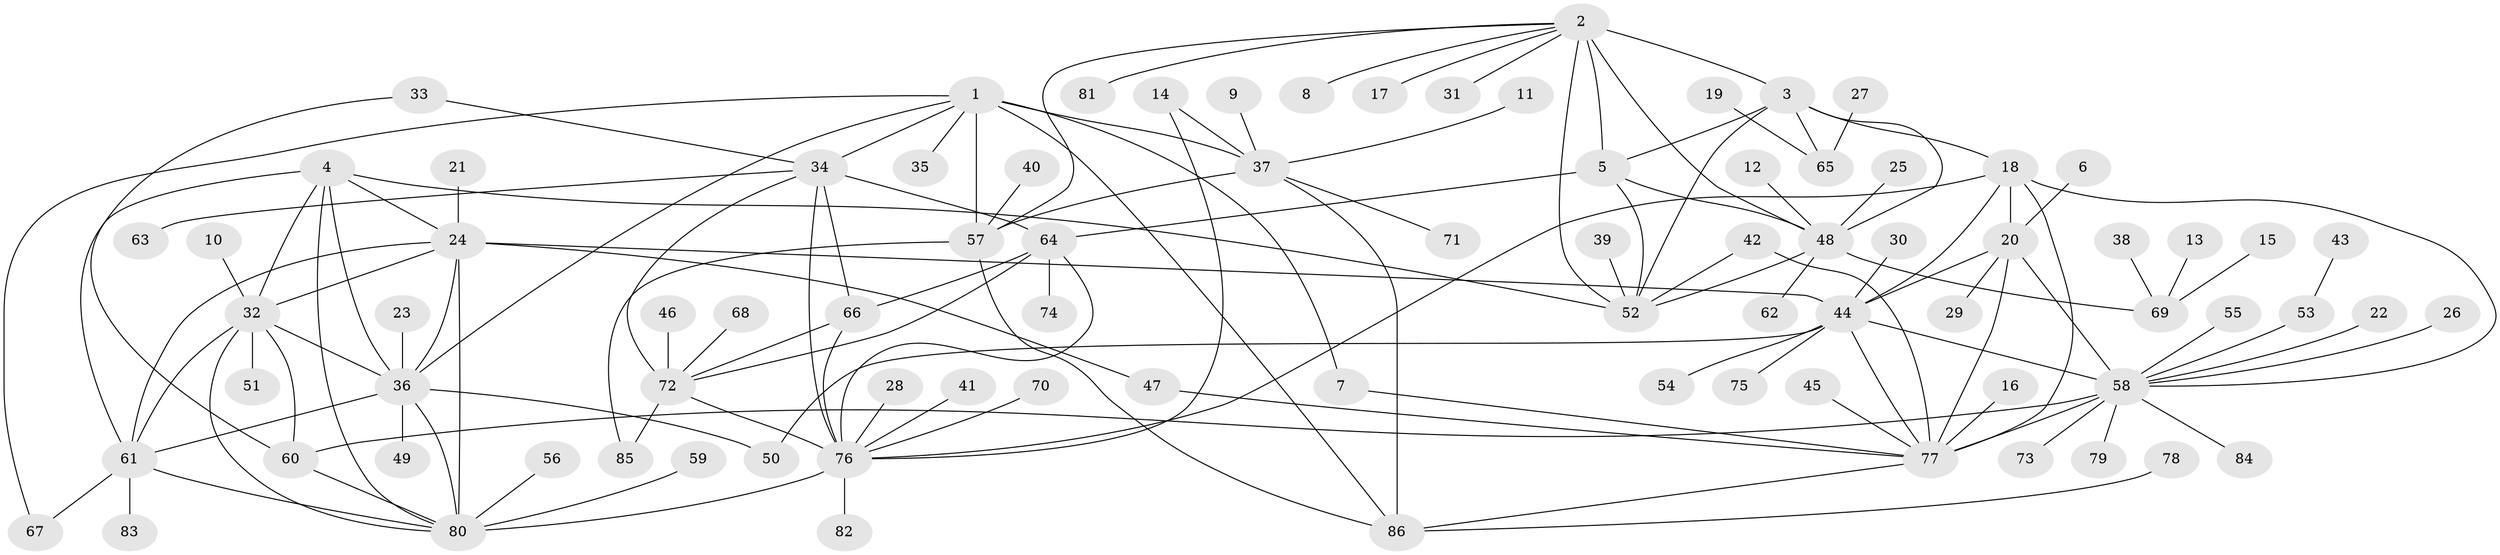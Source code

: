// original degree distribution, {14: 0.00819672131147541, 7: 0.040983606557377046, 11: 0.00819672131147541, 8: 0.05737704918032787, 10: 0.03278688524590164, 5: 0.01639344262295082, 6: 0.02459016393442623, 9: 0.05737704918032787, 13: 0.00819672131147541, 1: 0.6065573770491803, 2: 0.10655737704918032, 4: 0.01639344262295082, 3: 0.01639344262295082}
// Generated by graph-tools (version 1.1) at 2025/37/03/04/25 23:37:30]
// undirected, 86 vertices, 132 edges
graph export_dot {
  node [color=gray90,style=filled];
  1;
  2;
  3;
  4;
  5;
  6;
  7;
  8;
  9;
  10;
  11;
  12;
  13;
  14;
  15;
  16;
  17;
  18;
  19;
  20;
  21;
  22;
  23;
  24;
  25;
  26;
  27;
  28;
  29;
  30;
  31;
  32;
  33;
  34;
  35;
  36;
  37;
  38;
  39;
  40;
  41;
  42;
  43;
  44;
  45;
  46;
  47;
  48;
  49;
  50;
  51;
  52;
  53;
  54;
  55;
  56;
  57;
  58;
  59;
  60;
  61;
  62;
  63;
  64;
  65;
  66;
  67;
  68;
  69;
  70;
  71;
  72;
  73;
  74;
  75;
  76;
  77;
  78;
  79;
  80;
  81;
  82;
  83;
  84;
  85;
  86;
  1 -- 7 [weight=1.0];
  1 -- 34 [weight=1.0];
  1 -- 35 [weight=1.0];
  1 -- 36 [weight=1.0];
  1 -- 37 [weight=4.0];
  1 -- 57 [weight=2.0];
  1 -- 67 [weight=1.0];
  1 -- 86 [weight=2.0];
  2 -- 3 [weight=2.0];
  2 -- 5 [weight=2.0];
  2 -- 8 [weight=1.0];
  2 -- 17 [weight=1.0];
  2 -- 31 [weight=1.0];
  2 -- 48 [weight=2.0];
  2 -- 52 [weight=2.0];
  2 -- 57 [weight=1.0];
  2 -- 81 [weight=1.0];
  3 -- 5 [weight=1.0];
  3 -- 18 [weight=1.0];
  3 -- 48 [weight=1.0];
  3 -- 52 [weight=1.0];
  3 -- 65 [weight=1.0];
  4 -- 24 [weight=1.0];
  4 -- 32 [weight=1.0];
  4 -- 36 [weight=1.0];
  4 -- 52 [weight=1.0];
  4 -- 61 [weight=1.0];
  4 -- 80 [weight=1.0];
  5 -- 48 [weight=1.0];
  5 -- 52 [weight=1.0];
  5 -- 64 [weight=1.0];
  6 -- 20 [weight=1.0];
  7 -- 77 [weight=1.0];
  9 -- 37 [weight=1.0];
  10 -- 32 [weight=1.0];
  11 -- 37 [weight=1.0];
  12 -- 48 [weight=1.0];
  13 -- 69 [weight=1.0];
  14 -- 37 [weight=1.0];
  14 -- 76 [weight=1.0];
  15 -- 69 [weight=1.0];
  16 -- 77 [weight=1.0];
  18 -- 20 [weight=1.0];
  18 -- 44 [weight=1.0];
  18 -- 58 [weight=1.0];
  18 -- 76 [weight=1.0];
  18 -- 77 [weight=2.0];
  19 -- 65 [weight=1.0];
  20 -- 29 [weight=1.0];
  20 -- 44 [weight=1.0];
  20 -- 58 [weight=1.0];
  20 -- 77 [weight=2.0];
  21 -- 24 [weight=1.0];
  22 -- 58 [weight=1.0];
  23 -- 36 [weight=1.0];
  24 -- 32 [weight=1.0];
  24 -- 36 [weight=1.0];
  24 -- 44 [weight=1.0];
  24 -- 47 [weight=1.0];
  24 -- 61 [weight=1.0];
  24 -- 80 [weight=1.0];
  25 -- 48 [weight=1.0];
  26 -- 58 [weight=1.0];
  27 -- 65 [weight=1.0];
  28 -- 76 [weight=1.0];
  30 -- 44 [weight=1.0];
  32 -- 36 [weight=1.0];
  32 -- 51 [weight=1.0];
  32 -- 60 [weight=1.0];
  32 -- 61 [weight=1.0];
  32 -- 80 [weight=1.0];
  33 -- 34 [weight=1.0];
  33 -- 60 [weight=1.0];
  34 -- 63 [weight=1.0];
  34 -- 64 [weight=1.0];
  34 -- 66 [weight=2.0];
  34 -- 72 [weight=1.0];
  34 -- 76 [weight=1.0];
  36 -- 49 [weight=1.0];
  36 -- 50 [weight=1.0];
  36 -- 61 [weight=1.0];
  36 -- 80 [weight=1.0];
  37 -- 57 [weight=2.0];
  37 -- 71 [weight=1.0];
  37 -- 86 [weight=2.0];
  38 -- 69 [weight=1.0];
  39 -- 52 [weight=1.0];
  40 -- 57 [weight=1.0];
  41 -- 76 [weight=1.0];
  42 -- 52 [weight=1.0];
  42 -- 77 [weight=1.0];
  43 -- 53 [weight=1.0];
  44 -- 50 [weight=1.0];
  44 -- 54 [weight=1.0];
  44 -- 58 [weight=1.0];
  44 -- 75 [weight=1.0];
  44 -- 77 [weight=2.0];
  45 -- 77 [weight=1.0];
  46 -- 72 [weight=1.0];
  47 -- 77 [weight=1.0];
  48 -- 52 [weight=1.0];
  48 -- 62 [weight=1.0];
  48 -- 69 [weight=1.0];
  53 -- 58 [weight=1.0];
  55 -- 58 [weight=1.0];
  56 -- 80 [weight=1.0];
  57 -- 85 [weight=1.0];
  57 -- 86 [weight=1.0];
  58 -- 60 [weight=1.0];
  58 -- 73 [weight=1.0];
  58 -- 77 [weight=2.0];
  58 -- 79 [weight=1.0];
  58 -- 84 [weight=1.0];
  59 -- 80 [weight=1.0];
  60 -- 80 [weight=1.0];
  61 -- 67 [weight=1.0];
  61 -- 80 [weight=1.0];
  61 -- 83 [weight=1.0];
  64 -- 66 [weight=2.0];
  64 -- 72 [weight=1.0];
  64 -- 74 [weight=1.0];
  64 -- 76 [weight=1.0];
  66 -- 72 [weight=2.0];
  66 -- 76 [weight=2.0];
  68 -- 72 [weight=1.0];
  70 -- 76 [weight=1.0];
  72 -- 76 [weight=1.0];
  72 -- 85 [weight=1.0];
  76 -- 80 [weight=1.0];
  76 -- 82 [weight=1.0];
  77 -- 86 [weight=1.0];
  78 -- 86 [weight=1.0];
}
